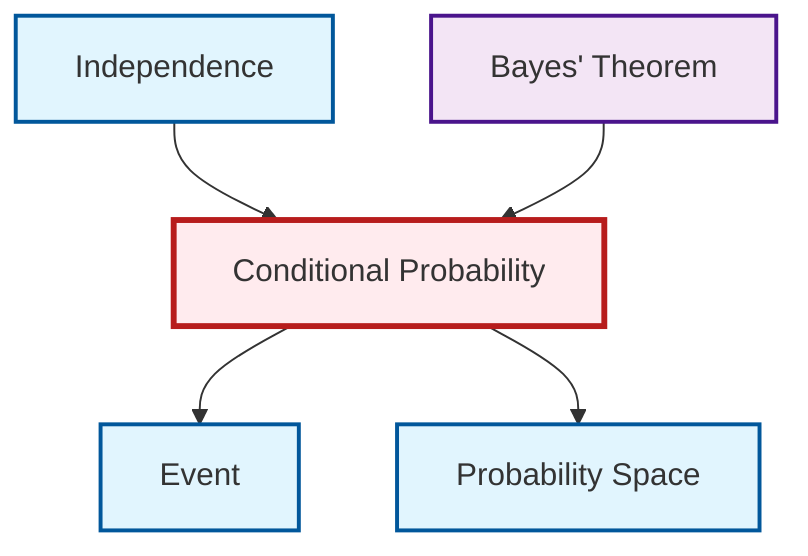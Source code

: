 graph TD
    classDef definition fill:#e1f5fe,stroke:#01579b,stroke-width:2px
    classDef theorem fill:#f3e5f5,stroke:#4a148c,stroke-width:2px
    classDef axiom fill:#fff3e0,stroke:#e65100,stroke-width:2px
    classDef example fill:#e8f5e9,stroke:#1b5e20,stroke-width:2px
    classDef current fill:#ffebee,stroke:#b71c1c,stroke-width:3px
    def-independence["Independence"]:::definition
    def-probability-space["Probability Space"]:::definition
    def-event["Event"]:::definition
    thm-bayes["Bayes' Theorem"]:::theorem
    def-conditional-probability["Conditional Probability"]:::definition
    def-conditional-probability --> def-event
    def-independence --> def-conditional-probability
    def-conditional-probability --> def-probability-space
    thm-bayes --> def-conditional-probability
    class def-conditional-probability current